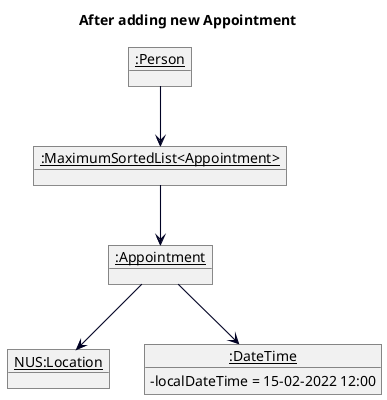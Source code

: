 @startuml
skinparam arrowThickness 1.1
skinparam arrowColor #000123
skinparam classBackgroundColor MODEL_COLOR
skinparam classAttributeIconSize 0
show fields

title After adding new Appointment

object "__:Person__" as person {
}
object "__:MaximumSortedList<Appointment>__" as appointmentList {
}

object "__:Appointment__" as appointment {

}

object "__NUS:Location__" as location {
}

object "__:DateTime__" as dateTime {
 - localDateTime = 15-02-2022 12:00
}

person --> appointmentList
appointmentList --> appointment
appointment --> location
appointment --> dateTime

@enduml
